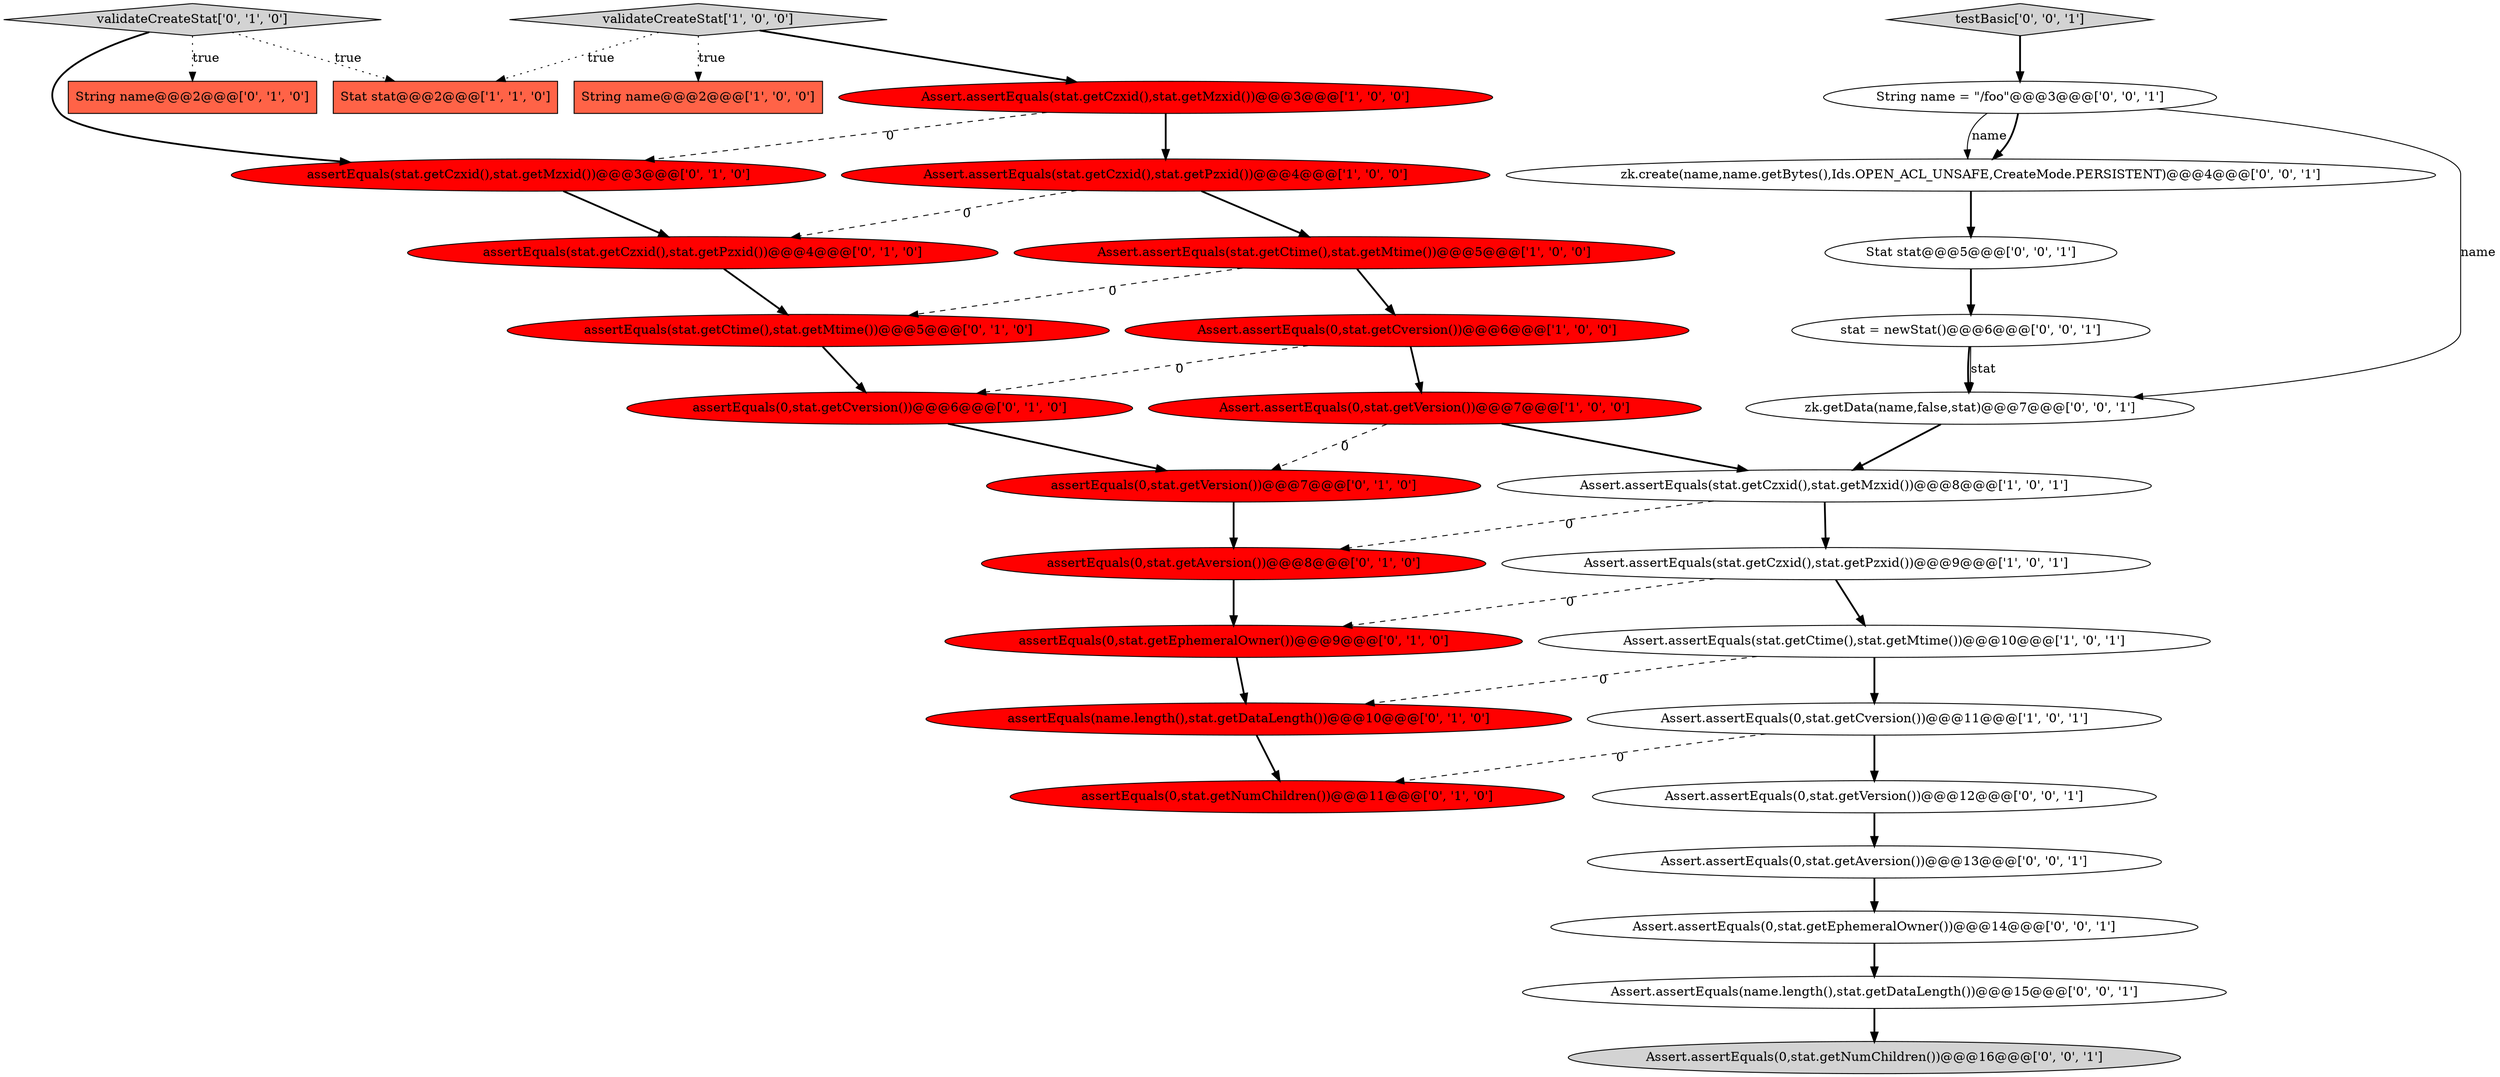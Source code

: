 digraph {
15 [style = filled, label = "assertEquals(stat.getCzxid(),stat.getPzxid())@@@4@@@['0', '1', '0']", fillcolor = red, shape = ellipse image = "AAA1AAABBB2BBB"];
32 [style = filled, label = "String name = \"/foo\"@@@3@@@['0', '0', '1']", fillcolor = white, shape = ellipse image = "AAA0AAABBB3BBB"];
20 [style = filled, label = "assertEquals(0,stat.getNumChildren())@@@11@@@['0', '1', '0']", fillcolor = red, shape = ellipse image = "AAA1AAABBB2BBB"];
14 [style = filled, label = "validateCreateStat['0', '1', '0']", fillcolor = lightgray, shape = diamond image = "AAA0AAABBB2BBB"];
26 [style = filled, label = "Assert.assertEquals(0,stat.getNumChildren())@@@16@@@['0', '0', '1']", fillcolor = lightgray, shape = ellipse image = "AAA0AAABBB3BBB"];
31 [style = filled, label = "Assert.assertEquals(name.length(),stat.getDataLength())@@@15@@@['0', '0', '1']", fillcolor = white, shape = ellipse image = "AAA0AAABBB3BBB"];
7 [style = filled, label = "Assert.assertEquals(stat.getCzxid(),stat.getPzxid())@@@9@@@['1', '0', '1']", fillcolor = white, shape = ellipse image = "AAA0AAABBB1BBB"];
4 [style = filled, label = "validateCreateStat['1', '0', '0']", fillcolor = lightgray, shape = diamond image = "AAA0AAABBB1BBB"];
8 [style = filled, label = "Assert.assertEquals(0,stat.getVersion())@@@7@@@['1', '0', '0']", fillcolor = red, shape = ellipse image = "AAA1AAABBB1BBB"];
24 [style = filled, label = "stat = newStat()@@@6@@@['0', '0', '1']", fillcolor = white, shape = ellipse image = "AAA0AAABBB3BBB"];
18 [style = filled, label = "String name@@@2@@@['0', '1', '0']", fillcolor = tomato, shape = box image = "AAA0AAABBB2BBB"];
30 [style = filled, label = "Assert.assertEquals(0,stat.getAversion())@@@13@@@['0', '0', '1']", fillcolor = white, shape = ellipse image = "AAA0AAABBB3BBB"];
6 [style = filled, label = "Assert.assertEquals(stat.getCzxid(),stat.getPzxid())@@@4@@@['1', '0', '0']", fillcolor = red, shape = ellipse image = "AAA1AAABBB1BBB"];
29 [style = filled, label = "testBasic['0', '0', '1']", fillcolor = lightgray, shape = diamond image = "AAA0AAABBB3BBB"];
12 [style = filled, label = "assertEquals(0,stat.getCversion())@@@6@@@['0', '1', '0']", fillcolor = red, shape = ellipse image = "AAA1AAABBB2BBB"];
25 [style = filled, label = "Assert.assertEquals(0,stat.getEphemeralOwner())@@@14@@@['0', '0', '1']", fillcolor = white, shape = ellipse image = "AAA0AAABBB3BBB"];
23 [style = filled, label = "Stat stat@@@5@@@['0', '0', '1']", fillcolor = white, shape = ellipse image = "AAA0AAABBB3BBB"];
27 [style = filled, label = "Assert.assertEquals(0,stat.getVersion())@@@12@@@['0', '0', '1']", fillcolor = white, shape = ellipse image = "AAA0AAABBB3BBB"];
2 [style = filled, label = "Assert.assertEquals(0,stat.getCversion())@@@11@@@['1', '0', '1']", fillcolor = white, shape = ellipse image = "AAA0AAABBB1BBB"];
13 [style = filled, label = "assertEquals(0,stat.getVersion())@@@7@@@['0', '1', '0']", fillcolor = red, shape = ellipse image = "AAA1AAABBB2BBB"];
22 [style = filled, label = "assertEquals(0,stat.getEphemeralOwner())@@@9@@@['0', '1', '0']", fillcolor = red, shape = ellipse image = "AAA1AAABBB2BBB"];
9 [style = filled, label = "String name@@@2@@@['1', '0', '0']", fillcolor = tomato, shape = box image = "AAA0AAABBB1BBB"];
19 [style = filled, label = "assertEquals(name.length(),stat.getDataLength())@@@10@@@['0', '1', '0']", fillcolor = red, shape = ellipse image = "AAA1AAABBB2BBB"];
11 [style = filled, label = "Assert.assertEquals(stat.getCzxid(),stat.getMzxid())@@@8@@@['1', '0', '1']", fillcolor = white, shape = ellipse image = "AAA0AAABBB1BBB"];
28 [style = filled, label = "zk.create(name,name.getBytes(),Ids.OPEN_ACL_UNSAFE,CreateMode.PERSISTENT)@@@4@@@['0', '0', '1']", fillcolor = white, shape = ellipse image = "AAA0AAABBB3BBB"];
10 [style = filled, label = "Stat stat@@@2@@@['1', '1', '0']", fillcolor = tomato, shape = box image = "AAA0AAABBB1BBB"];
5 [style = filled, label = "Assert.assertEquals(stat.getCtime(),stat.getMtime())@@@10@@@['1', '0', '1']", fillcolor = white, shape = ellipse image = "AAA0AAABBB1BBB"];
21 [style = filled, label = "assertEquals(stat.getCzxid(),stat.getMzxid())@@@3@@@['0', '1', '0']", fillcolor = red, shape = ellipse image = "AAA1AAABBB2BBB"];
16 [style = filled, label = "assertEquals(stat.getCtime(),stat.getMtime())@@@5@@@['0', '1', '0']", fillcolor = red, shape = ellipse image = "AAA1AAABBB2BBB"];
17 [style = filled, label = "assertEquals(0,stat.getAversion())@@@8@@@['0', '1', '0']", fillcolor = red, shape = ellipse image = "AAA1AAABBB2BBB"];
33 [style = filled, label = "zk.getData(name,false,stat)@@@7@@@['0', '0', '1']", fillcolor = white, shape = ellipse image = "AAA0AAABBB3BBB"];
0 [style = filled, label = "Assert.assertEquals(0,stat.getCversion())@@@6@@@['1', '0', '0']", fillcolor = red, shape = ellipse image = "AAA1AAABBB1BBB"];
1 [style = filled, label = "Assert.assertEquals(stat.getCtime(),stat.getMtime())@@@5@@@['1', '0', '0']", fillcolor = red, shape = ellipse image = "AAA1AAABBB1BBB"];
3 [style = filled, label = "Assert.assertEquals(stat.getCzxid(),stat.getMzxid())@@@3@@@['1', '0', '0']", fillcolor = red, shape = ellipse image = "AAA1AAABBB1BBB"];
4->3 [style = bold, label=""];
2->20 [style = dashed, label="0"];
22->19 [style = bold, label=""];
3->21 [style = dashed, label="0"];
4->10 [style = dotted, label="true"];
19->20 [style = bold, label=""];
21->15 [style = bold, label=""];
27->30 [style = bold, label=""];
3->6 [style = bold, label=""];
30->25 [style = bold, label=""];
1->0 [style = bold, label=""];
11->17 [style = dashed, label="0"];
0->12 [style = dashed, label="0"];
17->22 [style = bold, label=""];
15->16 [style = bold, label=""];
14->10 [style = dotted, label="true"];
8->13 [style = dashed, label="0"];
25->31 [style = bold, label=""];
24->33 [style = bold, label=""];
6->1 [style = bold, label=""];
12->13 [style = bold, label=""];
13->17 [style = bold, label=""];
5->2 [style = bold, label=""];
7->5 [style = bold, label=""];
23->24 [style = bold, label=""];
33->11 [style = bold, label=""];
31->26 [style = bold, label=""];
24->33 [style = solid, label="stat"];
6->15 [style = dashed, label="0"];
28->23 [style = bold, label=""];
1->16 [style = dashed, label="0"];
29->32 [style = bold, label=""];
0->8 [style = bold, label=""];
2->27 [style = bold, label=""];
32->28 [style = solid, label="name"];
4->9 [style = dotted, label="true"];
8->11 [style = bold, label=""];
32->28 [style = bold, label=""];
16->12 [style = bold, label=""];
14->18 [style = dotted, label="true"];
32->33 [style = solid, label="name"];
14->21 [style = bold, label=""];
11->7 [style = bold, label=""];
7->22 [style = dashed, label="0"];
5->19 [style = dashed, label="0"];
}
